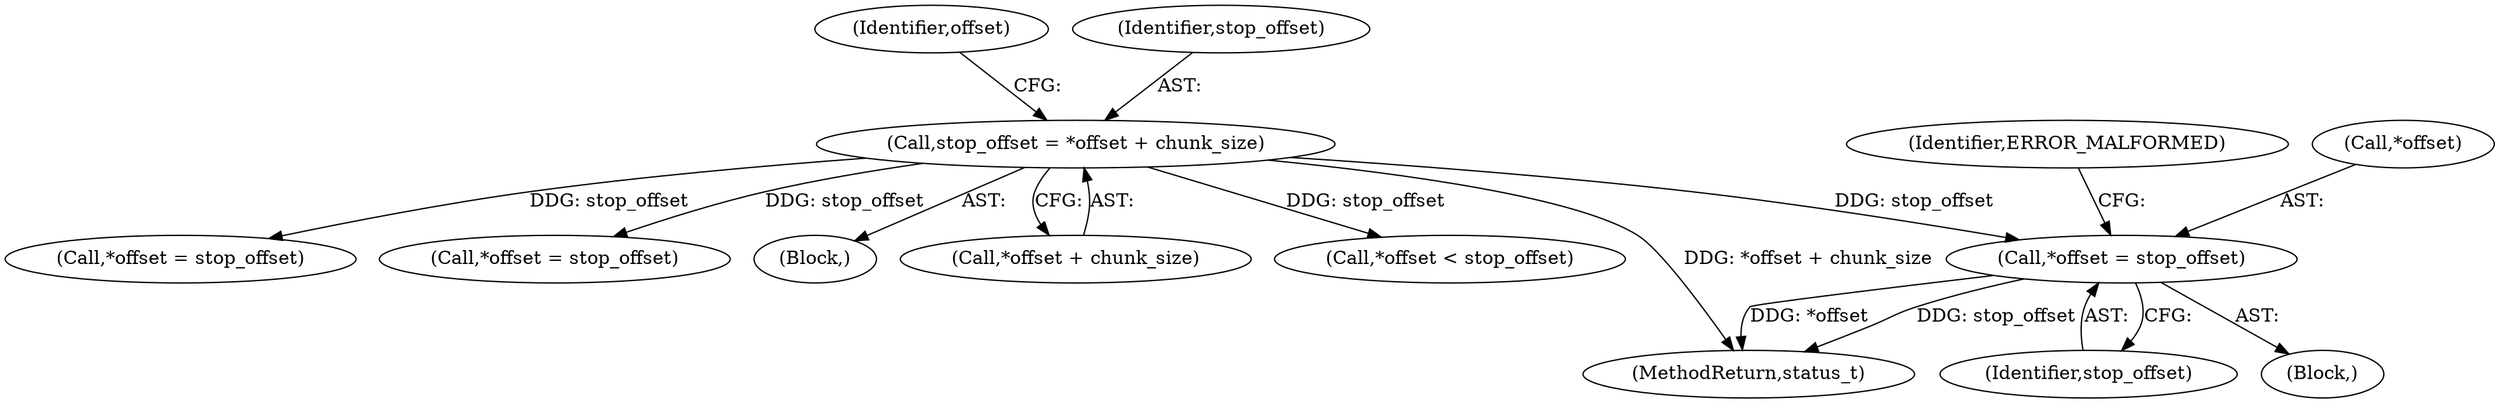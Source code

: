 digraph "0_Android_8a3a2f6ea7defe1a81bb32b3c9f3537f84749b9d@pointer" {
"1002996" [label="(Call,*offset = stop_offset)"];
"1002967" [label="(Call,stop_offset = *offset + chunk_size)"];
"1002975" [label="(Identifier,offset)"];
"1002996" [label="(Call,*offset = stop_offset)"];
"1002999" [label="(Identifier,stop_offset)"];
"1003001" [label="(Identifier,ERROR_MALFORMED)"];
"1003923" [label="(MethodReturn,status_t)"];
"1003022" [label="(Call,*offset = stop_offset)"];
"1002997" [label="(Call,*offset)"];
"1003010" [label="(Call,*offset = stop_offset)"];
"1002965" [label="(Block,)"];
"1002969" [label="(Call,*offset + chunk_size)"];
"1002967" [label="(Call,stop_offset = *offset + chunk_size)"];
"1002995" [label="(Block,)"];
"1002968" [label="(Identifier,stop_offset)"];
"1003034" [label="(Call,*offset < stop_offset)"];
"1002996" -> "1002995"  [label="AST: "];
"1002996" -> "1002999"  [label="CFG: "];
"1002997" -> "1002996"  [label="AST: "];
"1002999" -> "1002996"  [label="AST: "];
"1003001" -> "1002996"  [label="CFG: "];
"1002996" -> "1003923"  [label="DDG: *offset"];
"1002996" -> "1003923"  [label="DDG: stop_offset"];
"1002967" -> "1002996"  [label="DDG: stop_offset"];
"1002967" -> "1002965"  [label="AST: "];
"1002967" -> "1002969"  [label="CFG: "];
"1002968" -> "1002967"  [label="AST: "];
"1002969" -> "1002967"  [label="AST: "];
"1002975" -> "1002967"  [label="CFG: "];
"1002967" -> "1003923"  [label="DDG: *offset + chunk_size"];
"1002967" -> "1003010"  [label="DDG: stop_offset"];
"1002967" -> "1003022"  [label="DDG: stop_offset"];
"1002967" -> "1003034"  [label="DDG: stop_offset"];
}
